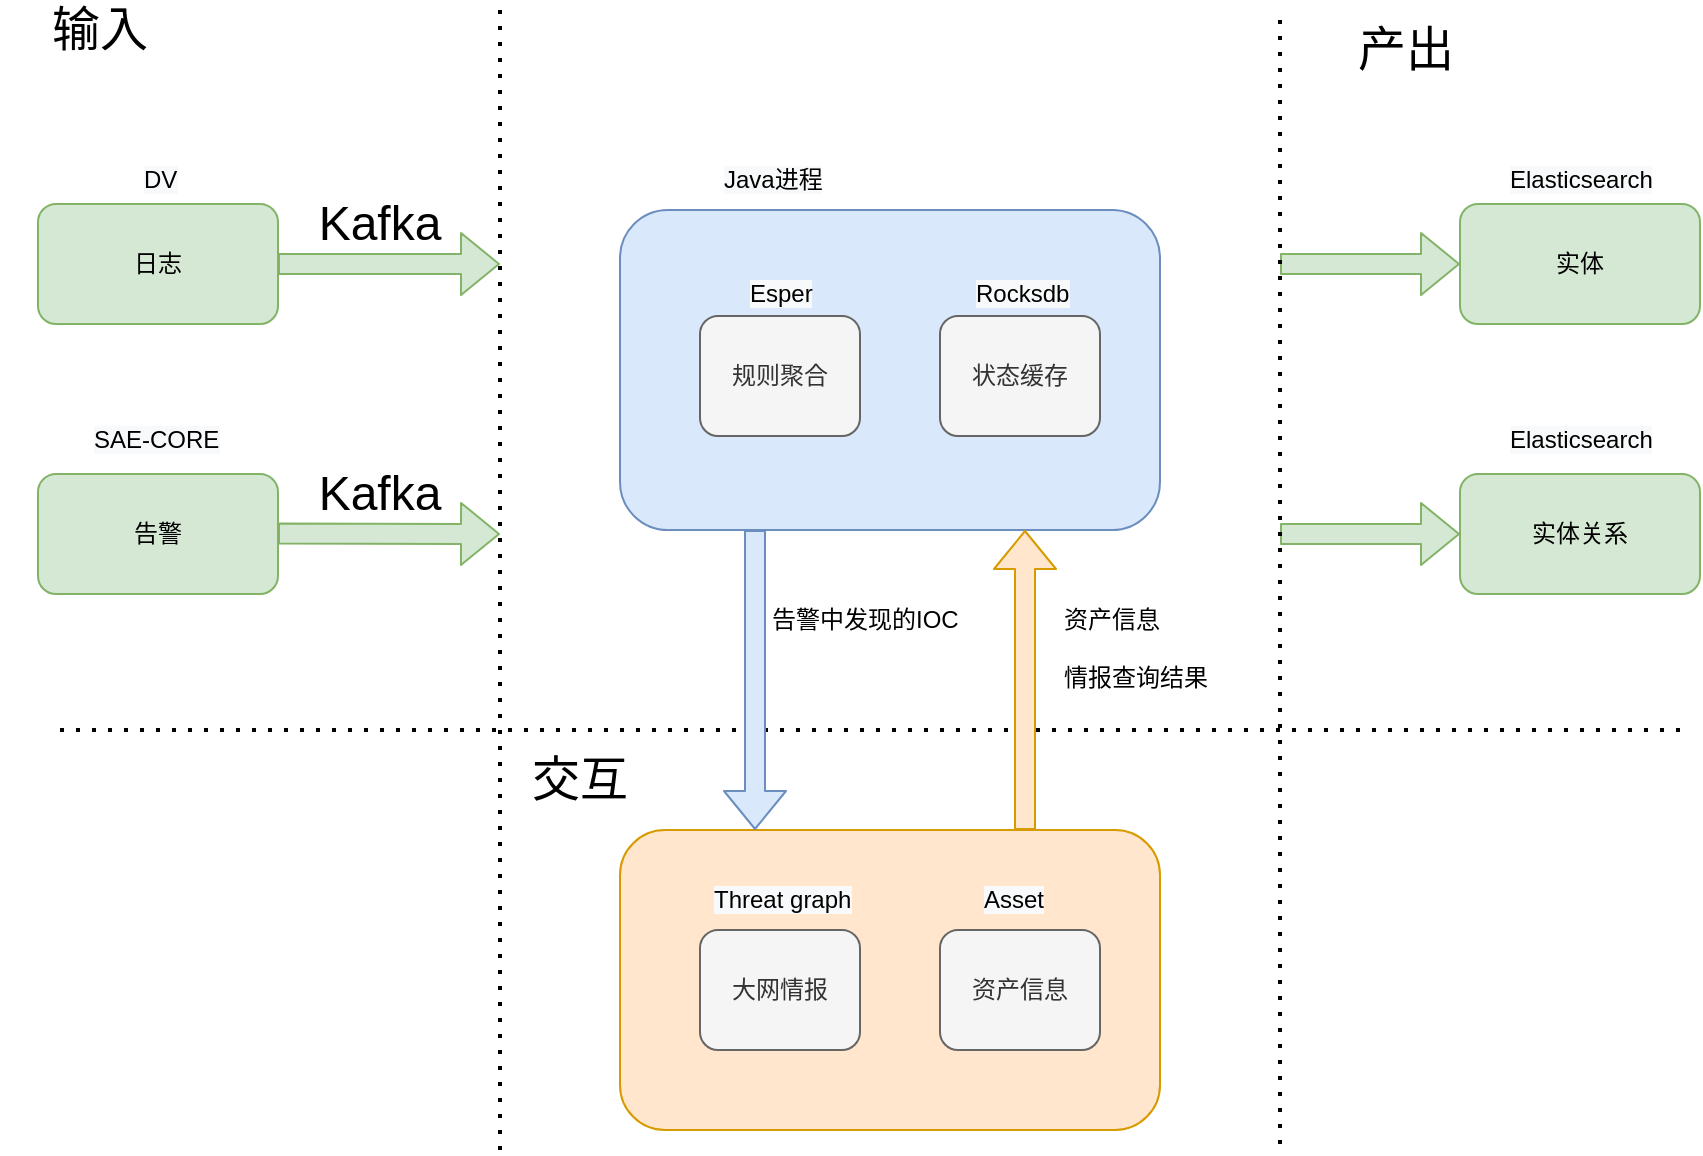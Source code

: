 <mxfile version="14.9.5" type="github">
  <diagram id="XJnfa9iVQNfgnpCkA7nE" name="Page-1">
    <mxGraphModel dx="1635" dy="866" grid="1" gridSize="10" guides="1" tooltips="1" connect="1" arrows="1" fold="1" page="1" pageScale="1" pageWidth="827" pageHeight="1169" math="0" shadow="0">
      <root>
        <mxCell id="0" />
        <mxCell id="1" parent="0" />
        <mxCell id="L8E0o-ndIk_FhPRwy8EC-1" value="" style="rounded=1;whiteSpace=wrap;html=1;fillColor=#dae8fc;strokeColor=#6c8ebf;" vertex="1" parent="1">
          <mxGeometry x="310" y="180" width="270" height="160" as="geometry" />
        </mxCell>
        <mxCell id="L8E0o-ndIk_FhPRwy8EC-3" value="日志" style="rounded=1;whiteSpace=wrap;html=1;fillColor=#d5e8d4;strokeColor=#82b366;" vertex="1" parent="1">
          <mxGeometry x="19" y="177" width="120" height="60" as="geometry" />
        </mxCell>
        <mxCell id="L8E0o-ndIk_FhPRwy8EC-5" value="输入" style="text;html=1;strokeColor=none;fillColor=none;align=center;verticalAlign=middle;whiteSpace=wrap;rounded=0;fontSize=24;" vertex="1" parent="1">
          <mxGeometry y="80" width="100" height="20" as="geometry" />
        </mxCell>
        <mxCell id="L8E0o-ndIk_FhPRwy8EC-6" value="&lt;span style=&quot;color: rgb(0, 0, 0); font-family: helvetica; font-size: 12px; font-style: normal; font-weight: 400; letter-spacing: normal; text-align: center; text-indent: 0px; text-transform: none; word-spacing: 0px; background-color: rgb(248, 249, 250); display: inline; float: none;&quot;&gt;DV&lt;/span&gt;" style="text;whiteSpace=wrap;html=1;fontSize=24;" vertex="1" parent="1">
          <mxGeometry x="70" y="140" width="40" height="50" as="geometry" />
        </mxCell>
        <mxCell id="L8E0o-ndIk_FhPRwy8EC-7" value="告警" style="rounded=1;whiteSpace=wrap;html=1;fillColor=#d5e8d4;strokeColor=#82b366;" vertex="1" parent="1">
          <mxGeometry x="19" y="312" width="120" height="60" as="geometry" />
        </mxCell>
        <mxCell id="L8E0o-ndIk_FhPRwy8EC-9" value="&lt;span style=&quot;color: rgb(0 , 0 , 0) ; font-family: &amp;#34;helvetica&amp;#34; ; font-size: 12px ; font-style: normal ; font-weight: 400 ; letter-spacing: normal ; text-align: center ; text-indent: 0px ; text-transform: none ; word-spacing: 0px ; background-color: rgb(248 , 249 , 250) ; display: inline ; float: none&quot;&gt;SAE-CORE&lt;/span&gt;" style="text;whiteSpace=wrap;html=1;fontSize=24;" vertex="1" parent="1">
          <mxGeometry x="45" y="270" width="90" height="50" as="geometry" />
        </mxCell>
        <mxCell id="L8E0o-ndIk_FhPRwy8EC-11" value="实体" style="rounded=1;whiteSpace=wrap;html=1;fillColor=#d5e8d4;strokeColor=#82b366;" vertex="1" parent="1">
          <mxGeometry x="730" y="177" width="120" height="60" as="geometry" />
        </mxCell>
        <mxCell id="L8E0o-ndIk_FhPRwy8EC-12" value="实体关系" style="rounded=1;whiteSpace=wrap;html=1;fillColor=#d5e8d4;strokeColor=#82b366;" vertex="1" parent="1">
          <mxGeometry x="730" y="312" width="120" height="60" as="geometry" />
        </mxCell>
        <mxCell id="L8E0o-ndIk_FhPRwy8EC-13" value="规则聚合" style="rounded=1;whiteSpace=wrap;html=1;fillColor=#f5f5f5;strokeColor=#666666;fontColor=#333333;" vertex="1" parent="1">
          <mxGeometry x="350" y="233" width="80" height="60" as="geometry" />
        </mxCell>
        <mxCell id="L8E0o-ndIk_FhPRwy8EC-19" value="产出" style="text;html=1;strokeColor=none;fillColor=none;align=center;verticalAlign=middle;whiteSpace=wrap;rounded=0;fontSize=24;" vertex="1" parent="1">
          <mxGeometry x="653" y="90" width="100" height="20" as="geometry" />
        </mxCell>
        <mxCell id="L8E0o-ndIk_FhPRwy8EC-20" value="Kafka" style="text;html=1;strokeColor=none;fillColor=none;align=center;verticalAlign=middle;whiteSpace=wrap;rounded=0;fontSize=24;" vertex="1" parent="1">
          <mxGeometry x="170" y="312" width="40" height="20" as="geometry" />
        </mxCell>
        <mxCell id="L8E0o-ndIk_FhPRwy8EC-22" value="Kafka" style="text;html=1;strokeColor=none;fillColor=none;align=center;verticalAlign=middle;whiteSpace=wrap;rounded=0;fontSize=24;" vertex="1" parent="1">
          <mxGeometry x="170" y="177" width="40" height="20" as="geometry" />
        </mxCell>
        <mxCell id="L8E0o-ndIk_FhPRwy8EC-23" value="&lt;span style=&quot;color: rgb(0 , 0 , 0) ; font-family: &amp;#34;helvetica&amp;#34; ; font-size: 12px ; font-style: normal ; font-weight: 400 ; letter-spacing: normal ; text-align: center ; text-indent: 0px ; text-transform: none ; word-spacing: 0px ; background-color: rgb(248 , 249 , 250) ; display: inline ; float: none&quot;&gt;Elasticsearch&lt;/span&gt;" style="text;whiteSpace=wrap;html=1;fontSize=24;" vertex="1" parent="1">
          <mxGeometry x="753" y="140" width="40" height="50" as="geometry" />
        </mxCell>
        <mxCell id="L8E0o-ndIk_FhPRwy8EC-24" value="&lt;span style=&quot;color: rgb(0 , 0 , 0) ; font-family: &amp;#34;helvetica&amp;#34; ; font-size: 12px ; font-style: normal ; font-weight: 400 ; letter-spacing: normal ; text-align: center ; text-indent: 0px ; text-transform: none ; word-spacing: 0px ; background-color: rgb(248 , 249 , 250) ; display: inline ; float: none&quot;&gt;Elasticsearch&lt;/span&gt;" style="text;whiteSpace=wrap;html=1;fontSize=24;" vertex="1" parent="1">
          <mxGeometry x="753" y="270" width="40" height="50" as="geometry" />
        </mxCell>
        <mxCell id="L8E0o-ndIk_FhPRwy8EC-25" value="" style="shape=flexArrow;endArrow=classic;html=1;fontSize=24;fillColor=#d5e8d4;strokeColor=#82b366;exitX=1;exitY=0.5;exitDx=0;exitDy=0;" edge="1" parent="1" source="L8E0o-ndIk_FhPRwy8EC-3">
          <mxGeometry width="50" height="50" relative="1" as="geometry">
            <mxPoint x="150" y="210" as="sourcePoint" />
            <mxPoint x="250" y="207" as="targetPoint" />
          </mxGeometry>
        </mxCell>
        <mxCell id="L8E0o-ndIk_FhPRwy8EC-26" value="" style="shape=flexArrow;endArrow=classic;html=1;fontSize=24;fillColor=#d5e8d4;strokeColor=#82b366;exitX=1;exitY=0.5;exitDx=0;exitDy=0;" edge="1" parent="1">
          <mxGeometry width="50" height="50" relative="1" as="geometry">
            <mxPoint x="139" y="341.75" as="sourcePoint" />
            <mxPoint x="250" y="342" as="targetPoint" />
          </mxGeometry>
        </mxCell>
        <mxCell id="L8E0o-ndIk_FhPRwy8EC-27" value="" style="shape=flexArrow;endArrow=classic;html=1;fontSize=24;fillColor=#d5e8d4;strokeColor=#82b366;entryX=0;entryY=0.5;entryDx=0;entryDy=0;" edge="1" parent="1" target="L8E0o-ndIk_FhPRwy8EC-11">
          <mxGeometry width="50" height="50" relative="1" as="geometry">
            <mxPoint x="640" y="207" as="sourcePoint" />
            <mxPoint x="601" y="207.08" as="targetPoint" />
          </mxGeometry>
        </mxCell>
        <mxCell id="L8E0o-ndIk_FhPRwy8EC-28" value="" style="shape=flexArrow;endArrow=classic;html=1;fontSize=24;fillColor=#d5e8d4;strokeColor=#82b366;entryX=0;entryY=0.5;entryDx=0;entryDy=0;" edge="1" parent="1" target="L8E0o-ndIk_FhPRwy8EC-12">
          <mxGeometry width="50" height="50" relative="1" as="geometry">
            <mxPoint x="640" y="342" as="sourcePoint" />
            <mxPoint x="700" y="420" as="targetPoint" />
          </mxGeometry>
        </mxCell>
        <mxCell id="L8E0o-ndIk_FhPRwy8EC-29" value="&lt;span style=&quot;color: rgb(0 , 0 , 0) ; font-family: &amp;#34;helvetica&amp;#34; ; font-size: 12px ; font-style: normal ; font-weight: 400 ; letter-spacing: normal ; text-align: center ; text-indent: 0px ; text-transform: none ; word-spacing: 0px ; background-color: rgb(248 , 249 , 250) ; display: inline ; float: none&quot;&gt;Esper&lt;br&gt;&lt;/span&gt;" style="text;whiteSpace=wrap;html=1;fontSize=24;" vertex="1" parent="1">
          <mxGeometry x="373" y="197" width="80" height="50" as="geometry" />
        </mxCell>
        <mxCell id="L8E0o-ndIk_FhPRwy8EC-32" value="状态缓存" style="rounded=1;whiteSpace=wrap;html=1;fillColor=#f5f5f5;strokeColor=#666666;fontColor=#333333;" vertex="1" parent="1">
          <mxGeometry x="470" y="233" width="80" height="60" as="geometry" />
        </mxCell>
        <mxCell id="L8E0o-ndIk_FhPRwy8EC-33" value="&lt;span style=&quot;color: rgb(0 , 0 , 0) ; font-family: &amp;#34;helvetica&amp;#34; ; font-size: 12px ; font-style: normal ; font-weight: 400 ; letter-spacing: normal ; text-align: center ; text-indent: 0px ; text-transform: none ; word-spacing: 0px ; background-color: rgb(248 , 249 , 250) ; display: inline ; float: none&quot;&gt;Rocksdb&lt;br&gt;&lt;/span&gt;" style="text;whiteSpace=wrap;html=1;fontSize=24;" vertex="1" parent="1">
          <mxGeometry x="486" y="197" width="80" height="50" as="geometry" />
        </mxCell>
        <mxCell id="L8E0o-ndIk_FhPRwy8EC-40" value="" style="rounded=1;whiteSpace=wrap;html=1;fillColor=#ffe6cc;strokeColor=#d79b00;" vertex="1" parent="1">
          <mxGeometry x="310" y="490" width="270" height="150" as="geometry" />
        </mxCell>
        <mxCell id="L8E0o-ndIk_FhPRwy8EC-34" value="大网情报" style="rounded=1;whiteSpace=wrap;html=1;fillColor=#f5f5f5;strokeColor=#666666;fontColor=#333333;" vertex="1" parent="1">
          <mxGeometry x="350" y="540" width="80" height="60" as="geometry" />
        </mxCell>
        <mxCell id="L8E0o-ndIk_FhPRwy8EC-35" value="&lt;span style=&quot;color: rgb(0 , 0 , 0) ; font-family: &amp;#34;helvetica&amp;#34; ; font-size: 12px ; font-style: normal ; font-weight: 400 ; letter-spacing: normal ; text-align: center ; text-indent: 0px ; text-transform: none ; word-spacing: 0px ; background-color: rgb(248 , 249 , 250) ; display: inline ; float: none&quot;&gt;Java进程&lt;br&gt;&lt;/span&gt;" style="text;whiteSpace=wrap;html=1;fontSize=24;" vertex="1" parent="1">
          <mxGeometry x="360" y="140" width="80" height="50" as="geometry" />
        </mxCell>
        <mxCell id="L8E0o-ndIk_FhPRwy8EC-37" value="&lt;span style=&quot;color: rgb(0, 0, 0); font-family: helvetica; font-size: 12px; font-style: normal; font-weight: 400; letter-spacing: normal; text-align: center; text-indent: 0px; text-transform: none; word-spacing: 0px; background-color: rgb(248, 249, 250); display: inline; float: none;&quot;&gt;Threat graph&lt;/span&gt;" style="text;whiteSpace=wrap;html=1;fontSize=24;" vertex="1" parent="1">
          <mxGeometry x="355" y="500" width="90" height="50" as="geometry" />
        </mxCell>
        <mxCell id="L8E0o-ndIk_FhPRwy8EC-38" value="资产信息" style="rounded=1;whiteSpace=wrap;html=1;fillColor=#f5f5f5;strokeColor=#666666;fontColor=#333333;" vertex="1" parent="1">
          <mxGeometry x="470" y="540" width="80" height="60" as="geometry" />
        </mxCell>
        <mxCell id="L8E0o-ndIk_FhPRwy8EC-39" value="&lt;span style=&quot;color: rgb(0 , 0 , 0) ; font-family: &amp;#34;helvetica&amp;#34; ; font-size: 12px ; font-style: normal ; font-weight: 400 ; letter-spacing: normal ; text-align: center ; text-indent: 0px ; text-transform: none ; word-spacing: 0px ; background-color: rgb(248 , 249 , 250) ; display: inline ; float: none&quot;&gt;Asset&lt;/span&gt;" style="text;whiteSpace=wrap;html=1;fontSize=24;" vertex="1" parent="1">
          <mxGeometry x="490" y="500" width="90" height="50" as="geometry" />
        </mxCell>
        <mxCell id="L8E0o-ndIk_FhPRwy8EC-45" value="" style="endArrow=none;dashed=1;html=1;dashPattern=1 3;strokeWidth=2;fontSize=24;" edge="1" parent="1">
          <mxGeometry width="50" height="50" relative="1" as="geometry">
            <mxPoint x="30" y="440" as="sourcePoint" />
            <mxPoint x="840" y="440" as="targetPoint" />
          </mxGeometry>
        </mxCell>
        <mxCell id="L8E0o-ndIk_FhPRwy8EC-46" value="" style="endArrow=none;dashed=1;html=1;dashPattern=1 3;strokeWidth=2;fontSize=24;" edge="1" parent="1">
          <mxGeometry width="50" height="50" relative="1" as="geometry">
            <mxPoint x="250" y="650" as="sourcePoint" />
            <mxPoint x="250" y="80" as="targetPoint" />
          </mxGeometry>
        </mxCell>
        <mxCell id="L8E0o-ndIk_FhPRwy8EC-47" value="" style="endArrow=none;dashed=1;html=1;dashPattern=1 3;strokeWidth=2;fontSize=24;" edge="1" parent="1">
          <mxGeometry width="50" height="50" relative="1" as="geometry">
            <mxPoint x="640" y="647.0" as="sourcePoint" />
            <mxPoint x="640" y="80" as="targetPoint" />
          </mxGeometry>
        </mxCell>
        <mxCell id="L8E0o-ndIk_FhPRwy8EC-48" value="" style="shape=flexArrow;endArrow=classic;html=1;fontSize=24;fillColor=#dae8fc;strokeColor=#6c8ebf;exitX=0.25;exitY=1;exitDx=0;exitDy=0;entryX=0.25;entryY=0;entryDx=0;entryDy=0;" edge="1" parent="1" source="L8E0o-ndIk_FhPRwy8EC-1" target="L8E0o-ndIk_FhPRwy8EC-40">
          <mxGeometry width="50" height="50" relative="1" as="geometry">
            <mxPoint x="340" y="360" as="sourcePoint" />
            <mxPoint x="260" y="352" as="targetPoint" />
          </mxGeometry>
        </mxCell>
        <mxCell id="L8E0o-ndIk_FhPRwy8EC-49" value="" style="shape=flexArrow;endArrow=classic;html=1;fontSize=24;fillColor=#ffe6cc;strokeColor=#d79b00;exitX=0.75;exitY=0;exitDx=0;exitDy=0;entryX=0.75;entryY=1;entryDx=0;entryDy=0;" edge="1" parent="1" source="L8E0o-ndIk_FhPRwy8EC-40" target="L8E0o-ndIk_FhPRwy8EC-1">
          <mxGeometry width="50" height="50" relative="1" as="geometry">
            <mxPoint x="387.5" y="350" as="sourcePoint" />
            <mxPoint x="387.5" y="490" as="targetPoint" />
          </mxGeometry>
        </mxCell>
        <mxCell id="L8E0o-ndIk_FhPRwy8EC-50" value="&lt;div style=&quot;text-align: center&quot;&gt;&lt;span style=&quot;font-size: 12px&quot;&gt;&lt;font face=&quot;helvetica&quot;&gt;告警中发现的IOC&lt;/font&gt;&lt;/span&gt;&lt;/div&gt;" style="text;whiteSpace=wrap;html=1;fontSize=24;" vertex="1" parent="1">
          <mxGeometry x="383.5" y="360" width="123" height="50" as="geometry" />
        </mxCell>
        <mxCell id="L8E0o-ndIk_FhPRwy8EC-51" value="&lt;div&gt;&lt;span style=&quot;font-size: 12px&quot;&gt;&lt;font face=&quot;helvetica&quot;&gt;资产信息&lt;/font&gt;&lt;/span&gt;&lt;/div&gt;&lt;div&gt;&lt;span style=&quot;font-size: 12px&quot;&gt;&lt;font face=&quot;helvetica&quot;&gt;情报查询结果&lt;/font&gt;&lt;/span&gt;&lt;/div&gt;" style="text;whiteSpace=wrap;html=1;fontSize=24;align=left;" vertex="1" parent="1">
          <mxGeometry x="530" y="360" width="123" height="50" as="geometry" />
        </mxCell>
        <mxCell id="L8E0o-ndIk_FhPRwy8EC-52" value="交互" style="text;html=1;strokeColor=none;fillColor=none;align=center;verticalAlign=middle;whiteSpace=wrap;rounded=0;fontSize=24;" vertex="1" parent="1">
          <mxGeometry x="170" y="440" width="240" height="50" as="geometry" />
        </mxCell>
      </root>
    </mxGraphModel>
  </diagram>
</mxfile>
